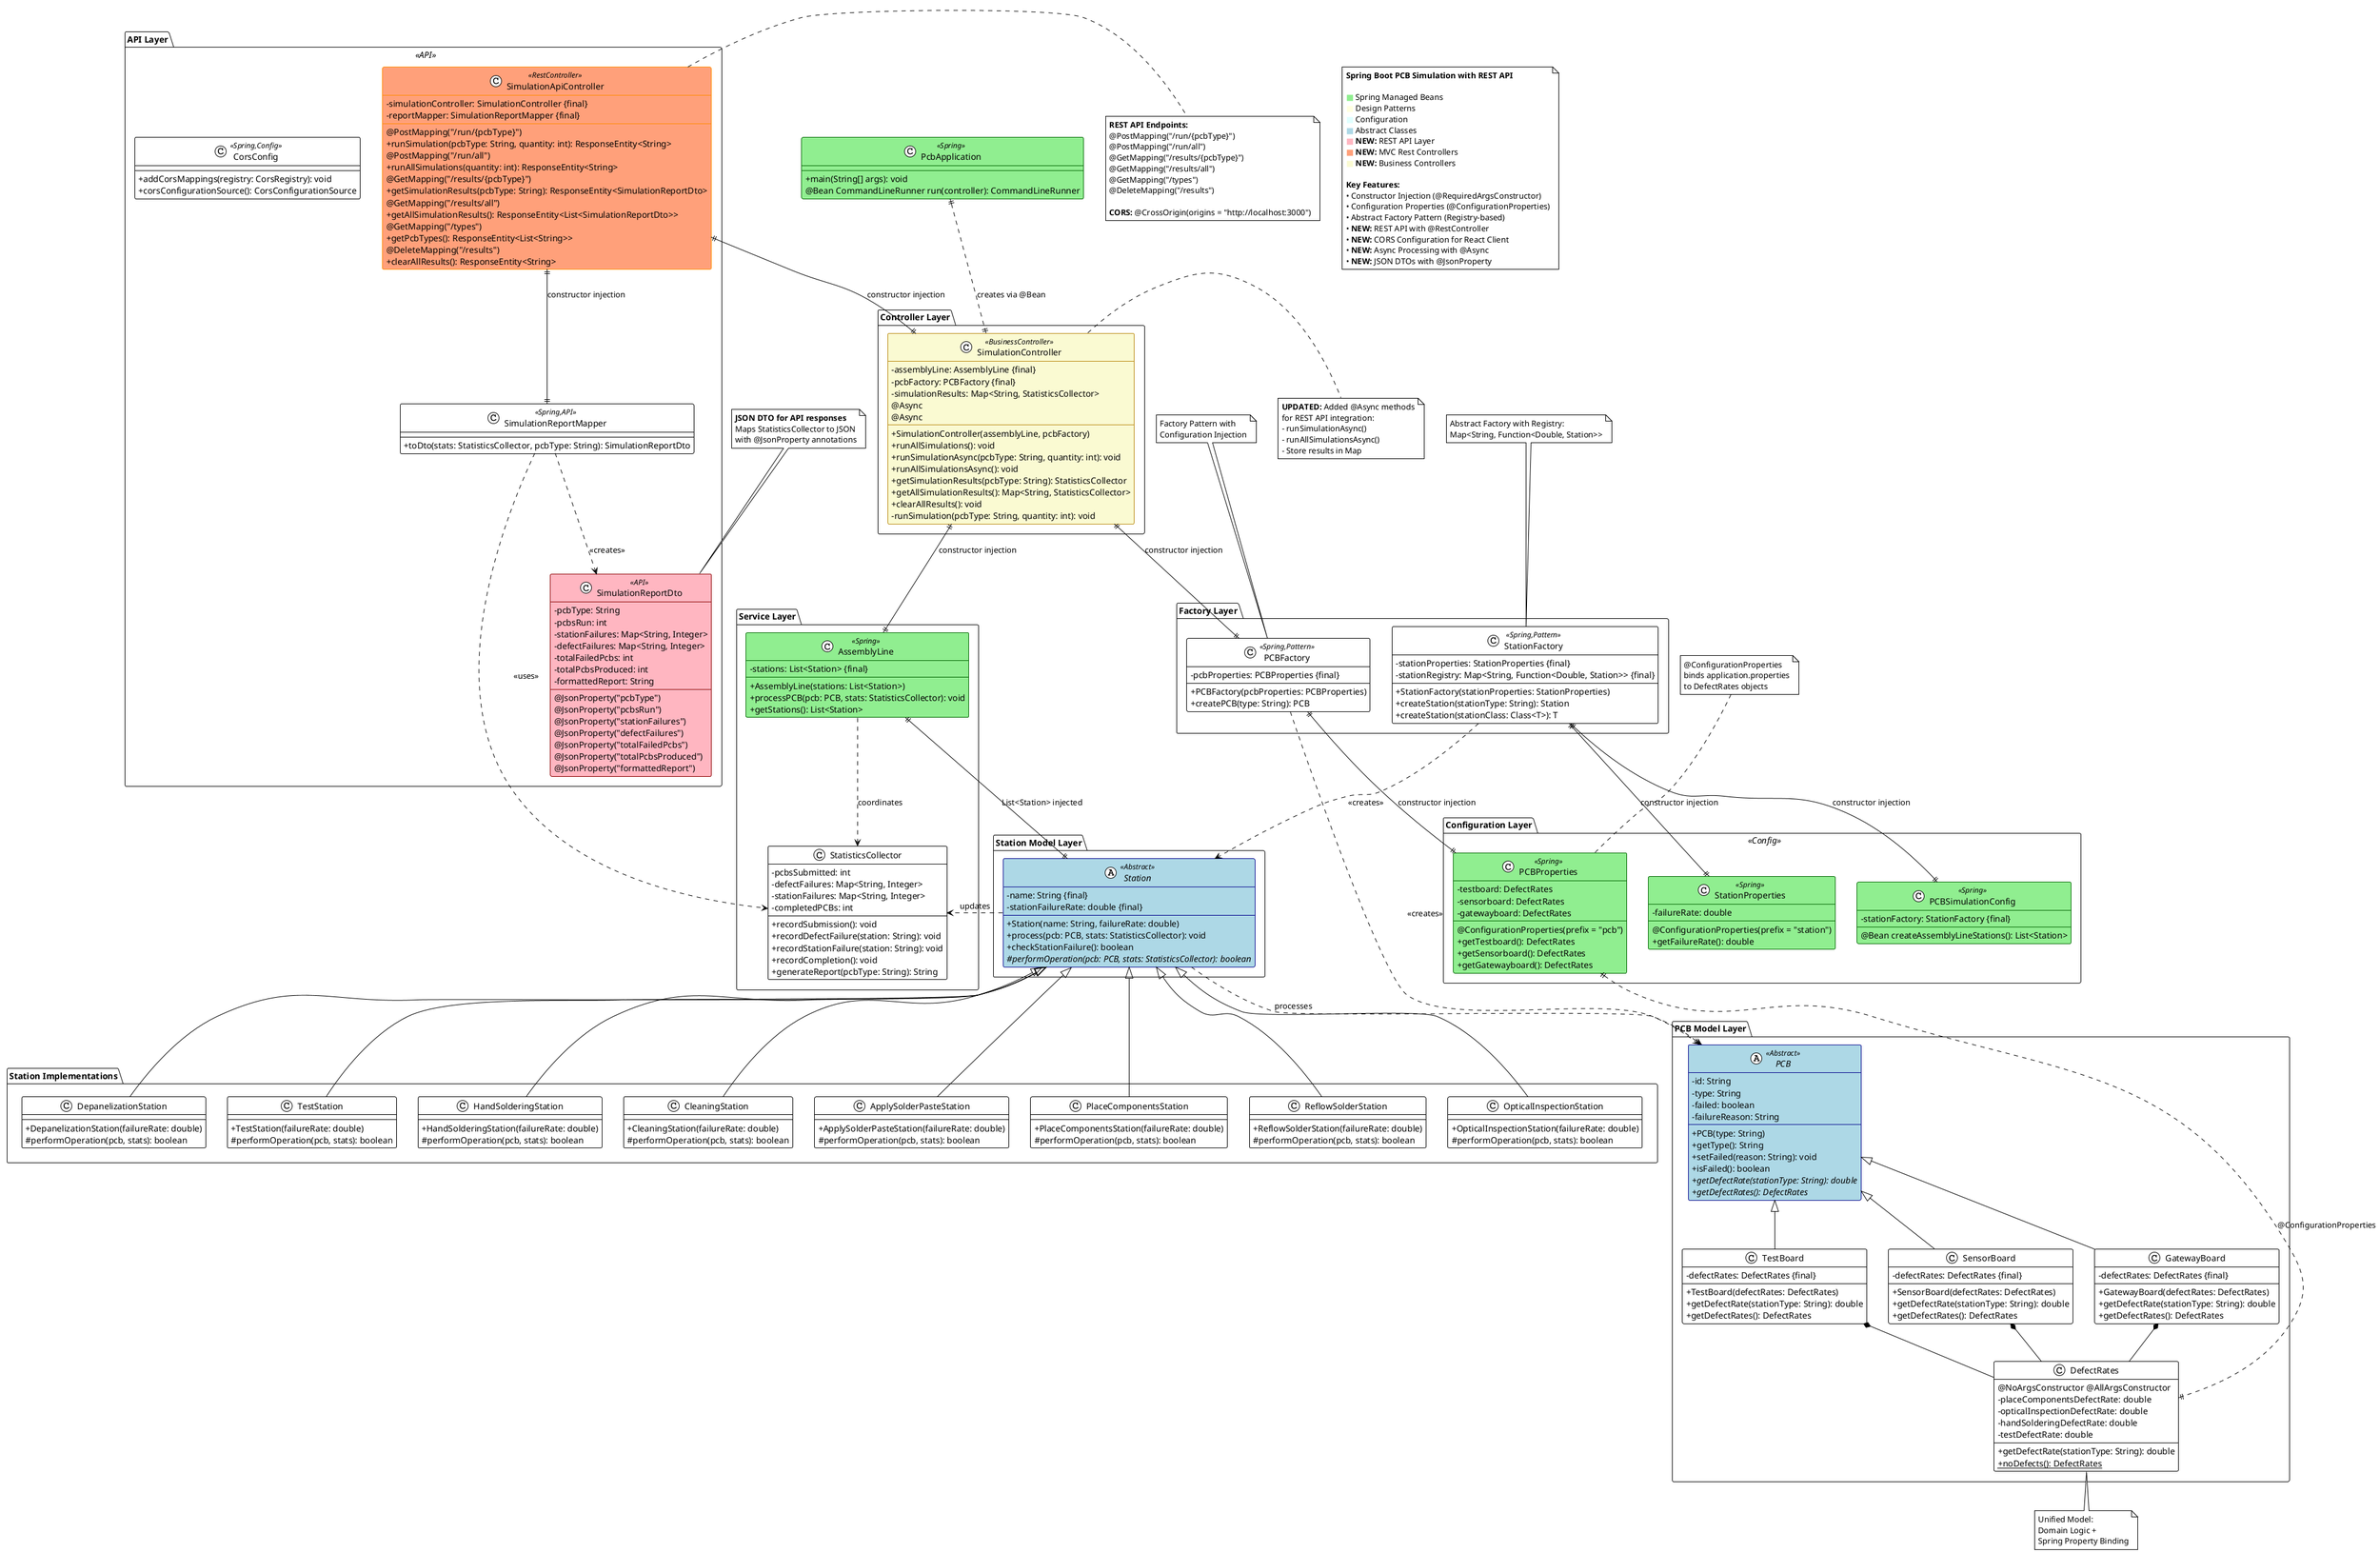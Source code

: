 @startuml PCB_Assembly_Simulation_Spring_DI_With_API

!theme plain
skinparam classAttributeIconSize 0
skinparam direction top to bottom
skinparam class {
    BackgroundColor<<RestController>> LightSalmon
    BorderColor<<RestController>> DarkOrange
    BackgroundColor<<BusinessController>> LightGoldenRodYellow
    BorderColor<<BusinessController>> DarkGoldenRod
    BackgroundColor<<Spring>> LightGreen
    BorderColor<<Spring>> DarkGreen
    BackgroundColor<<Pattern>> LightYellow
    BorderColor<<Pattern>> DarkGoldenRod
    BackgroundColor<<Abstract>> LightBlue
    BorderColor<<Abstract>> DarkBlue
    BackgroundColor<<Config>> LightCyan
    BorderColor<<Config>> DarkCyan
    BackgroundColor<<API>> LightPink
    BorderColor<<API>> DarkRed
}

' Main Application Entry Point
class PcbApplication <<Spring>> {
    + main(String[] args): void
    @Bean CommandLineRunner run(controller): CommandLineRunner
}

' API Layer - NEW
package "API Layer" <<API>> {
    class SimulationApiController <<RestController>> {
        - simulationController: SimulationController {final}
        - reportMapper: SimulationReportMapper {final}
        @PostMapping("/run/{pcbType}")
        + runSimulation(pcbType: String, quantity: int): ResponseEntity<String>
        @PostMapping("/run/all")
        + runAllSimulations(quantity: int): ResponseEntity<String>
        @GetMapping("/results/{pcbType}")
        + getSimulationResults(pcbType: String): ResponseEntity<SimulationReportDto>
        @GetMapping("/results/all")
        + getAllSimulationResults(): ResponseEntity<List<SimulationReportDto>>
        @GetMapping("/types")
        + getPcbTypes(): ResponseEntity<List<String>>
        @DeleteMapping("/results")
        + clearAllResults(): ResponseEntity<String>
    }
    
    class SimulationReportDto <<API>> {
        @JsonProperty("pcbType")
        - pcbType: String
        @JsonProperty("pcbsRun")
        - pcbsRun: int
        @JsonProperty("stationFailures")
        - stationFailures: Map<String, Integer>
        @JsonProperty("defectFailures")
        - defectFailures: Map<String, Integer>
        @JsonProperty("totalFailedPcbs")
        - totalFailedPcbs: int
        @JsonProperty("totalPcbsProduced")
        - totalPcbsProduced: int
        @JsonProperty("formattedReport")
        - formattedReport: String
    }
    
    class SimulationReportMapper <<Spring,API>> {
        + toDto(stats: StatisticsCollector, pcbType: String): SimulationReportDto
    }
    
    class CorsConfig <<Spring,Config>> {
        + addCorsMappings(registry: CorsRegistry): void
        + corsConfigurationSource(): CorsConfigurationSource
    }
}

' Top Level - Configuration Layer
package "Configuration Layer" <<Config>> {
    class PCBSimulationConfig <<Spring>> {
        - stationFactory: StationFactory {final}
        @Bean createAssemblyLineStations(): List<Station>
    }
    
    class PCBProperties <<Spring>> {
        @ConfigurationProperties(prefix = "pcb")
        - testboard: DefectRates
        - sensorboard: DefectRates
        - gatewayboard: DefectRates
        + getTestboard(): DefectRates
        + getSensorboard(): DefectRates
        + getGatewayboard(): DefectRates
    }
    
    class StationProperties <<Spring>> {
        @ConfigurationProperties(prefix = "station")
        - failureRate: double
        + getFailureRate(): double
    }
}

' Controller Layer - UPDATED
package "Controller Layer" {
    class SimulationController <<BusinessController>> {
        - assemblyLine: AssemblyLine {final}
        - pcbFactory: PCBFactory {final}
        - simulationResults: Map<String, StatisticsCollector>
        + SimulationController(assemblyLine, pcbFactory)
        + runAllSimulations(): void
        @Async
        + runSimulationAsync(pcbType: String, quantity: int): void
        @Async
        + runAllSimulationsAsync(): void
        + getSimulationResults(pcbType: String): StatisticsCollector
        + getAllSimulationResults(): Map<String, StatisticsCollector>
        + clearAllResults(): void
        - runSimulation(pcbType: String, quantity: int): void
    }
}

' Service Layer
package "Service Layer" {
    class AssemblyLine <<Spring>> {
        - stations: List<Station> {final}
        + AssemblyLine(stations: List<Station>)
        + processPCB(pcb: PCB, stats: StatisticsCollector): void
        + getStations(): List<Station>
    }
    
    class StatisticsCollector {
        - pcbsSubmitted: int
        - defectFailures: Map<String, Integer>
        - stationFailures: Map<String, Integer>
        - completedPCBs: int
        + recordSubmission(): void
        + recordDefectFailure(station: String): void
        + recordStationFailure(station: String): void
        + recordCompletion(): void
        + generateReport(pcbType: String): String
    }
}

' Factory Layer
package "Factory Layer" {
    class PCBFactory <<Spring,Pattern>> {
        - pcbProperties: PCBProperties {final}
        + PCBFactory(pcbProperties: PCBProperties)
        + createPCB(type: String): PCB
    }
    
    class StationFactory <<Spring,Pattern>> {
        - stationProperties: StationProperties {final}
        - stationRegistry: Map<String, Function<Double, Station>> {final}
        + StationFactory(stationProperties: StationProperties)
        + createStation(stationType: String): Station
        + createStation(stationClass: Class<T>): T
    }
}

' Model Layer - PCB Hierarchy
package "PCB Model Layer" {
    class DefectRates {
        @NoArgsConstructor @AllArgsConstructor
        - placeComponentsDefectRate: double
        - opticalInspectionDefectRate: double
        - handSolderingDefectRate: double
        - testDefectRate: double
        + getDefectRate(stationType: String): double
        + noDefects(): DefectRates {static}
    }
    
    abstract class PCB <<Abstract>> {
        - id: String
        - type: String
        - failed: boolean
        - failureReason: String
        + PCB(type: String)
        + getType(): String
        + setFailed(reason: String): void
        + isFailed(): boolean
        + {abstract} getDefectRate(stationType: String): double
        + {abstract} getDefectRates(): DefectRates
    }
    
    class TestBoard {
        - defectRates: DefectRates {final}
        + TestBoard(defectRates: DefectRates)
        + getDefectRate(stationType: String): double
        + getDefectRates(): DefectRates
    }
    
    class SensorBoard {
        - defectRates: DefectRates {final}
        + SensorBoard(defectRates: DefectRates)
        + getDefectRate(stationType: String): double
        + getDefectRates(): DefectRates
    }
    
    class GatewayBoard {
        - defectRates: DefectRates {final}
        + GatewayBoard(defectRates: DefectRates)
        + getDefectRate(stationType: String): double
        + getDefectRates(): DefectRates
    }
}

' Station Model Layer
package "Station Model Layer" {
    abstract class Station <<Abstract>> {
        - name: String {final}
        - stationFailureRate: double {final}
        + Station(name: String, failureRate: double)
        + process(pcb: PCB, stats: StatisticsCollector): void
        + checkStationFailure(): boolean
        # {abstract} performOperation(pcb: PCB, stats: StatisticsCollector): boolean
    }
}

' Station Implementation Layer - Arranged in Two Columns
package "Station Implementations" {
    together {
        class ApplySolderPasteStation {
            + ApplySolderPasteStation(failureRate: double)
            # performOperation(pcb, stats): boolean
        }
        
        class PlaceComponentsStation {
            + PlaceComponentsStation(failureRate: double)
            # performOperation(pcb, stats): boolean
        }
        
        class ReflowSolderStation {
            + ReflowSolderStation(failureRate: double)
            # performOperation(pcb, stats): boolean
        }
        
        class OpticalInspectionStation {
            + OpticalInspectionStation(failureRate: double)
            # performOperation(pcb, stats): boolean
        }
    }
    
    together {
        class HandSolderingStation {
            + HandSolderingStation(failureRate: double)
            # performOperation(pcb, stats): boolean
        }
        
        class CleaningStation {
            + CleaningStation(failureRate: double)
            # performOperation(pcb, stats): boolean
        }
        
        class DepanelizationStation {
            + DepanelizationStation(failureRate: double)
            # performOperation(pcb, stats): boolean
        }
        
        class TestStation {
            + TestStation(failureRate: double)
            # performOperation(pcb, stats): boolean
        }
    }
}

' Inheritance Relationships
PCB <|-- TestBoard
PCB <|-- SensorBoard
PCB <|-- GatewayBoard

Station <|-- ApplySolderPasteStation
Station <|-- PlaceComponentsStation
Station <|-- ReflowSolderStation
Station <|-- OpticalInspectionStation
Station <|-- HandSolderingStation
Station <|-- CleaningStation
Station <|-- DepanelizationStation
Station <|-- TestStation

' Composition Relationships
TestBoard *-- DefectRates
SensorBoard *-- DefectRates
GatewayBoard *-- DefectRates

' Spring Dependency Injection Flow (Top to Bottom)
PcbApplication ||..|| SimulationController : creates via @Bean

' API Layer Relationships - NEW
SimulationApiController ||--|| SimulationController : constructor injection
SimulationApiController ||--|| SimulationReportMapper : constructor injection
SimulationReportMapper ..> SimulationReportDto : <<creates>>
SimulationReportMapper ..> StatisticsCollector : <<uses>>

SimulationController ||--|| AssemblyLine : constructor injection
SimulationController ||--|| PCBFactory : constructor injection

PCBFactory ||--|| PCBProperties : constructor injection
PCBSimulationConfig ||--|| StationFactory : constructor injection
StationFactory ||--|| StationProperties : constructor injection

AssemblyLine ||--|| Station : List<Station> injected

' Factory Pattern Creation
PCBFactory ..> PCB : <<creates>>
StationFactory ..> Station : <<creates>>

' Configuration Binding
PCBProperties ||..|| DefectRates : @ConfigurationProperties

' Processing Flow
AssemblyLine ..> StatisticsCollector : coordinates
Station ..> StatisticsCollector : updates
Station ..> PCB : processes

' API Notes - NEW
note right of SimulationApiController
**REST API Endpoints:**
@PostMapping("/run/{pcbType}")
@PostMapping("/run/all")
@GetMapping("/results/{pcbType}")
@GetMapping("/results/all")
@GetMapping("/types")
@DeleteMapping("/results")

**CORS:** @CrossOrigin(origins = "http://localhost:3000")
end note

note top of SimulationReportDto
**JSON DTO for API responses**
Maps StatisticsCollector to JSON
with @JsonProperty annotations
end note

' Compact Notes
note top of StationFactory 
Abstract Factory with Registry:
Map<String, Function<Double, Station>>
end note

note top of PCBFactory 
Factory Pattern with
Configuration Injection
end note

note top of PCBProperties 
@ConfigurationProperties
binds application.properties
to DefectRates objects
end note

note right of SimulationController 
**UPDATED:** Added @Async methods
for REST API integration:
- runSimulationAsync()
- runAllSimulationsAsync()
- Store results in Map
end note

note bottom of DefectRates 
Unified Model:
Domain Logic + 
Spring Property Binding
end note

' Compact Legend
note as N1
<b>Spring Boot PCB Simulation with REST API</b>

<color:LightGreen>■</color> Spring Managed Beans
<color:LightYellow>■</color> Design Patterns  
<color:LightCyan>■</color> Configuration
<color:LightBlue>■</color> Abstract Classes
<color:LightPink>■</color> **NEW:** REST API Layer
<color:LightSalmon>■</color> **NEW:** MVC Rest Controllers
<color:LightGoldenRodYellow>■</color> **NEW:** Business Controllers

<b>Key Features:</b>
• Constructor Injection (@RequiredArgsConstructor)
• Configuration Properties (@ConfigurationProperties)
• Abstract Factory Pattern (Registry-based)
• **NEW:** REST API with @RestController
• **NEW:** CORS Configuration for React Client
• **NEW:** Async Processing with @Async
• **NEW:** JSON DTOs with @JsonProperty
end note

@enduml